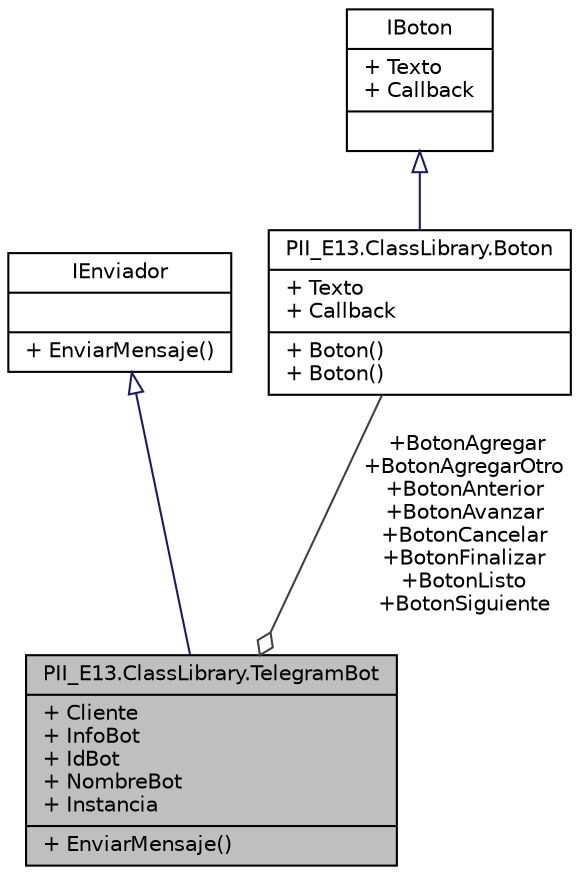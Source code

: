 digraph "PII_E13.ClassLibrary.TelegramBot"
{
 // INTERACTIVE_SVG=YES
 // LATEX_PDF_SIZE
  edge [fontname="Helvetica",fontsize="10",labelfontname="Helvetica",labelfontsize="10"];
  node [fontname="Helvetica",fontsize="10",shape=record];
  Node1 [label="{PII_E13.ClassLibrary.TelegramBot\n|+ Cliente\l+ InfoBot\l+ IdBot\l+ NombreBot\l+ Instancia\l|+ EnviarMensaje()\l}",height=0.2,width=0.4,color="black", fillcolor="grey75", style="filled", fontcolor="black",tooltip="Clase que representa un bot de Telegram. Se aplica el patrón de Adapter para definir una clase que fu..."];
  Node2 -> Node1 [dir="back",color="midnightblue",fontsize="10",style="solid",arrowtail="onormal",fontname="Helvetica"];
  Node2 [label="{IEnviador\n||+ EnviarMensaje()\l}",height=0.2,width=0.4,color="black", fillcolor="white", style="filled",URL="$interfacePII__E13_1_1ClassLibrary_1_1IEnviador.html",tooltip="Interfaz que representa un tipo capaz de enviar un mensaje a una plataforma de mensajería...."];
  Node3 -> Node1 [color="grey25",fontsize="10",style="solid",label=" +BotonAgregar\n+BotonAgregarOtro\n+BotonAnterior\n+BotonAvanzar\n+BotonCancelar\n+BotonFinalizar\n+BotonListo\n+BotonSiguiente" ,arrowhead="odiamond",fontname="Helvetica"];
  Node3 [label="{PII_E13.ClassLibrary.Boton\n|+ Texto\l+ Callback\l|+ Boton()\l+ Boton()\l}",height=0.2,width=0.4,color="black", fillcolor="white", style="filled",URL="$classPII__E13_1_1ClassLibrary_1_1Boton.html",tooltip="Interfaz que representa un botón adjuntado a un mensaje. Se aplica el patrón adapter y se define una ..."];
  Node4 -> Node3 [dir="back",color="midnightblue",fontsize="10",style="solid",arrowtail="onormal",fontname="Helvetica"];
  Node4 [label="{IBoton\n|+ Texto\l+ Callback\l|}",height=0.2,width=0.4,color="black", fillcolor="white", style="filled",URL="$interfacePII__E13_1_1ClassLibrary_1_1IBoton.html",tooltip="Interfaz que representa un botón adjuntado a un mensaje. Se aplica el patrón adapter y se define una ..."];
}
